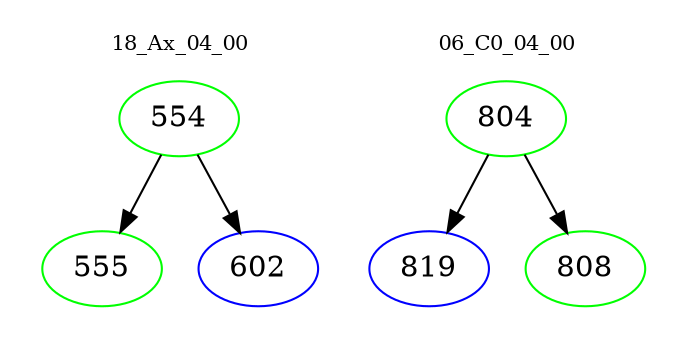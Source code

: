 digraph{
subgraph cluster_0 {
color = white
label = "18_Ax_04_00";
fontsize=10;
T0_554 [label="554", color="green"]
T0_554 -> T0_555 [color="black"]
T0_555 [label="555", color="green"]
T0_554 -> T0_602 [color="black"]
T0_602 [label="602", color="blue"]
}
subgraph cluster_1 {
color = white
label = "06_C0_04_00";
fontsize=10;
T1_804 [label="804", color="green"]
T1_804 -> T1_819 [color="black"]
T1_819 [label="819", color="blue"]
T1_804 -> T1_808 [color="black"]
T1_808 [label="808", color="green"]
}
}
